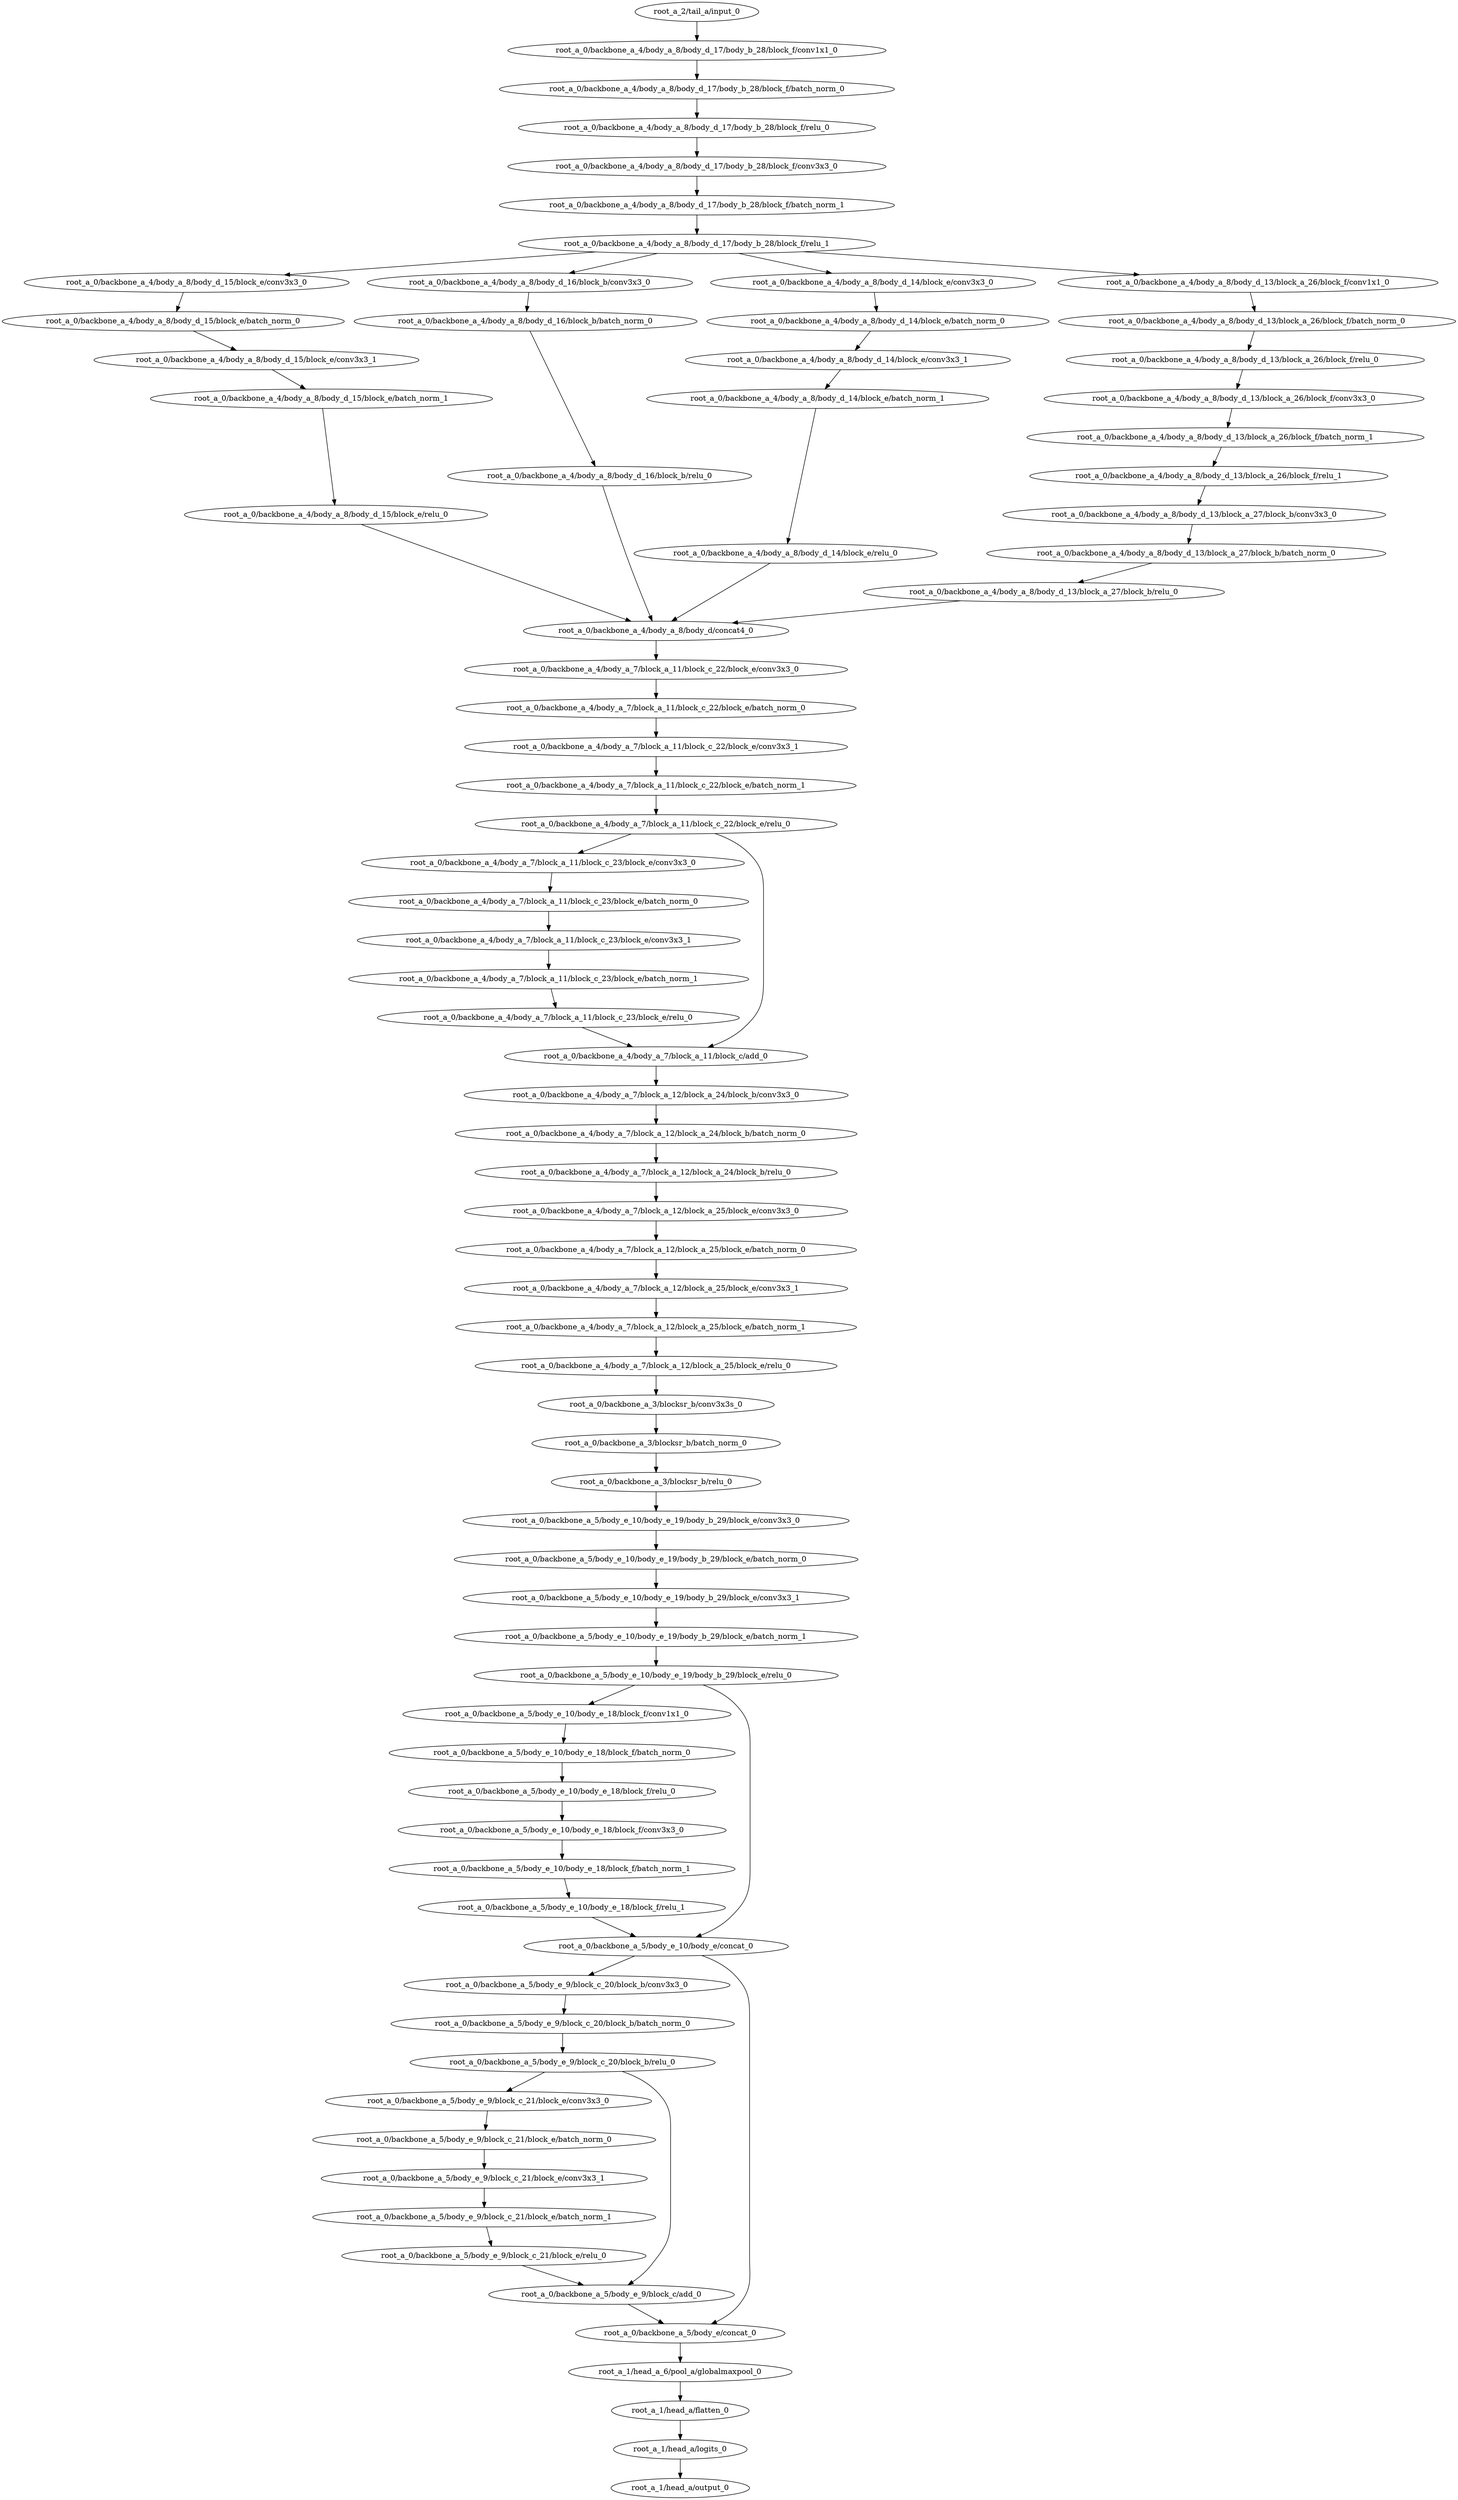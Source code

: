 digraph root_a {
	"root_a_2/tail_a/input_0"
	"root_a_0/backbone_a_4/body_a_8/body_d_17/body_b_28/block_f/conv1x1_0"
	"root_a_0/backbone_a_4/body_a_8/body_d_17/body_b_28/block_f/batch_norm_0"
	"root_a_0/backbone_a_4/body_a_8/body_d_17/body_b_28/block_f/relu_0"
	"root_a_0/backbone_a_4/body_a_8/body_d_17/body_b_28/block_f/conv3x3_0"
	"root_a_0/backbone_a_4/body_a_8/body_d_17/body_b_28/block_f/batch_norm_1"
	"root_a_0/backbone_a_4/body_a_8/body_d_17/body_b_28/block_f/relu_1"
	"root_a_0/backbone_a_4/body_a_8/body_d_15/block_e/conv3x3_0"
	"root_a_0/backbone_a_4/body_a_8/body_d_15/block_e/batch_norm_0"
	"root_a_0/backbone_a_4/body_a_8/body_d_15/block_e/conv3x3_1"
	"root_a_0/backbone_a_4/body_a_8/body_d_15/block_e/batch_norm_1"
	"root_a_0/backbone_a_4/body_a_8/body_d_15/block_e/relu_0"
	"root_a_0/backbone_a_4/body_a_8/body_d_16/block_b/conv3x3_0"
	"root_a_0/backbone_a_4/body_a_8/body_d_16/block_b/batch_norm_0"
	"root_a_0/backbone_a_4/body_a_8/body_d_16/block_b/relu_0"
	"root_a_0/backbone_a_4/body_a_8/body_d_14/block_e/conv3x3_0"
	"root_a_0/backbone_a_4/body_a_8/body_d_14/block_e/batch_norm_0"
	"root_a_0/backbone_a_4/body_a_8/body_d_14/block_e/conv3x3_1"
	"root_a_0/backbone_a_4/body_a_8/body_d_14/block_e/batch_norm_1"
	"root_a_0/backbone_a_4/body_a_8/body_d_14/block_e/relu_0"
	"root_a_0/backbone_a_4/body_a_8/body_d_13/block_a_26/block_f/conv1x1_0"
	"root_a_0/backbone_a_4/body_a_8/body_d_13/block_a_26/block_f/batch_norm_0"
	"root_a_0/backbone_a_4/body_a_8/body_d_13/block_a_26/block_f/relu_0"
	"root_a_0/backbone_a_4/body_a_8/body_d_13/block_a_26/block_f/conv3x3_0"
	"root_a_0/backbone_a_4/body_a_8/body_d_13/block_a_26/block_f/batch_norm_1"
	"root_a_0/backbone_a_4/body_a_8/body_d_13/block_a_26/block_f/relu_1"
	"root_a_0/backbone_a_4/body_a_8/body_d_13/block_a_27/block_b/conv3x3_0"
	"root_a_0/backbone_a_4/body_a_8/body_d_13/block_a_27/block_b/batch_norm_0"
	"root_a_0/backbone_a_4/body_a_8/body_d_13/block_a_27/block_b/relu_0"
	"root_a_0/backbone_a_4/body_a_8/body_d/concat4_0"
	"root_a_0/backbone_a_4/body_a_7/block_a_11/block_c_22/block_e/conv3x3_0"
	"root_a_0/backbone_a_4/body_a_7/block_a_11/block_c_22/block_e/batch_norm_0"
	"root_a_0/backbone_a_4/body_a_7/block_a_11/block_c_22/block_e/conv3x3_1"
	"root_a_0/backbone_a_4/body_a_7/block_a_11/block_c_22/block_e/batch_norm_1"
	"root_a_0/backbone_a_4/body_a_7/block_a_11/block_c_22/block_e/relu_0"
	"root_a_0/backbone_a_4/body_a_7/block_a_11/block_c_23/block_e/conv3x3_0"
	"root_a_0/backbone_a_4/body_a_7/block_a_11/block_c_23/block_e/batch_norm_0"
	"root_a_0/backbone_a_4/body_a_7/block_a_11/block_c_23/block_e/conv3x3_1"
	"root_a_0/backbone_a_4/body_a_7/block_a_11/block_c_23/block_e/batch_norm_1"
	"root_a_0/backbone_a_4/body_a_7/block_a_11/block_c_23/block_e/relu_0"
	"root_a_0/backbone_a_4/body_a_7/block_a_11/block_c/add_0"
	"root_a_0/backbone_a_4/body_a_7/block_a_12/block_a_24/block_b/conv3x3_0"
	"root_a_0/backbone_a_4/body_a_7/block_a_12/block_a_24/block_b/batch_norm_0"
	"root_a_0/backbone_a_4/body_a_7/block_a_12/block_a_24/block_b/relu_0"
	"root_a_0/backbone_a_4/body_a_7/block_a_12/block_a_25/block_e/conv3x3_0"
	"root_a_0/backbone_a_4/body_a_7/block_a_12/block_a_25/block_e/batch_norm_0"
	"root_a_0/backbone_a_4/body_a_7/block_a_12/block_a_25/block_e/conv3x3_1"
	"root_a_0/backbone_a_4/body_a_7/block_a_12/block_a_25/block_e/batch_norm_1"
	"root_a_0/backbone_a_4/body_a_7/block_a_12/block_a_25/block_e/relu_0"
	"root_a_0/backbone_a_3/blocksr_b/conv3x3s_0"
	"root_a_0/backbone_a_3/blocksr_b/batch_norm_0"
	"root_a_0/backbone_a_3/blocksr_b/relu_0"
	"root_a_0/backbone_a_5/body_e_10/body_e_19/body_b_29/block_e/conv3x3_0"
	"root_a_0/backbone_a_5/body_e_10/body_e_19/body_b_29/block_e/batch_norm_0"
	"root_a_0/backbone_a_5/body_e_10/body_e_19/body_b_29/block_e/conv3x3_1"
	"root_a_0/backbone_a_5/body_e_10/body_e_19/body_b_29/block_e/batch_norm_1"
	"root_a_0/backbone_a_5/body_e_10/body_e_19/body_b_29/block_e/relu_0"
	"root_a_0/backbone_a_5/body_e_10/body_e_18/block_f/conv1x1_0"
	"root_a_0/backbone_a_5/body_e_10/body_e_18/block_f/batch_norm_0"
	"root_a_0/backbone_a_5/body_e_10/body_e_18/block_f/relu_0"
	"root_a_0/backbone_a_5/body_e_10/body_e_18/block_f/conv3x3_0"
	"root_a_0/backbone_a_5/body_e_10/body_e_18/block_f/batch_norm_1"
	"root_a_0/backbone_a_5/body_e_10/body_e_18/block_f/relu_1"
	"root_a_0/backbone_a_5/body_e_10/body_e/concat_0"
	"root_a_0/backbone_a_5/body_e_9/block_c_20/block_b/conv3x3_0"
	"root_a_0/backbone_a_5/body_e_9/block_c_20/block_b/batch_norm_0"
	"root_a_0/backbone_a_5/body_e_9/block_c_20/block_b/relu_0"
	"root_a_0/backbone_a_5/body_e_9/block_c_21/block_e/conv3x3_0"
	"root_a_0/backbone_a_5/body_e_9/block_c_21/block_e/batch_norm_0"
	"root_a_0/backbone_a_5/body_e_9/block_c_21/block_e/conv3x3_1"
	"root_a_0/backbone_a_5/body_e_9/block_c_21/block_e/batch_norm_1"
	"root_a_0/backbone_a_5/body_e_9/block_c_21/block_e/relu_0"
	"root_a_0/backbone_a_5/body_e_9/block_c/add_0"
	"root_a_0/backbone_a_5/body_e/concat_0"
	"root_a_1/head_a_6/pool_a/globalmaxpool_0"
	"root_a_1/head_a/flatten_0"
	"root_a_1/head_a/logits_0"
	"root_a_1/head_a/output_0"

	"root_a_2/tail_a/input_0" -> "root_a_0/backbone_a_4/body_a_8/body_d_17/body_b_28/block_f/conv1x1_0"
	"root_a_0/backbone_a_4/body_a_8/body_d_17/body_b_28/block_f/conv1x1_0" -> "root_a_0/backbone_a_4/body_a_8/body_d_17/body_b_28/block_f/batch_norm_0"
	"root_a_0/backbone_a_4/body_a_8/body_d_17/body_b_28/block_f/batch_norm_0" -> "root_a_0/backbone_a_4/body_a_8/body_d_17/body_b_28/block_f/relu_0"
	"root_a_0/backbone_a_4/body_a_8/body_d_17/body_b_28/block_f/relu_0" -> "root_a_0/backbone_a_4/body_a_8/body_d_17/body_b_28/block_f/conv3x3_0"
	"root_a_0/backbone_a_4/body_a_8/body_d_17/body_b_28/block_f/conv3x3_0" -> "root_a_0/backbone_a_4/body_a_8/body_d_17/body_b_28/block_f/batch_norm_1"
	"root_a_0/backbone_a_4/body_a_8/body_d_17/body_b_28/block_f/batch_norm_1" -> "root_a_0/backbone_a_4/body_a_8/body_d_17/body_b_28/block_f/relu_1"
	"root_a_0/backbone_a_4/body_a_8/body_d_17/body_b_28/block_f/relu_1" -> "root_a_0/backbone_a_4/body_a_8/body_d_15/block_e/conv3x3_0"
	"root_a_0/backbone_a_4/body_a_8/body_d_15/block_e/conv3x3_0" -> "root_a_0/backbone_a_4/body_a_8/body_d_15/block_e/batch_norm_0"
	"root_a_0/backbone_a_4/body_a_8/body_d_15/block_e/batch_norm_0" -> "root_a_0/backbone_a_4/body_a_8/body_d_15/block_e/conv3x3_1"
	"root_a_0/backbone_a_4/body_a_8/body_d_15/block_e/conv3x3_1" -> "root_a_0/backbone_a_4/body_a_8/body_d_15/block_e/batch_norm_1"
	"root_a_0/backbone_a_4/body_a_8/body_d_15/block_e/batch_norm_1" -> "root_a_0/backbone_a_4/body_a_8/body_d_15/block_e/relu_0"
	"root_a_0/backbone_a_4/body_a_8/body_d_17/body_b_28/block_f/relu_1" -> "root_a_0/backbone_a_4/body_a_8/body_d_16/block_b/conv3x3_0"
	"root_a_0/backbone_a_4/body_a_8/body_d_16/block_b/conv3x3_0" -> "root_a_0/backbone_a_4/body_a_8/body_d_16/block_b/batch_norm_0"
	"root_a_0/backbone_a_4/body_a_8/body_d_16/block_b/batch_norm_0" -> "root_a_0/backbone_a_4/body_a_8/body_d_16/block_b/relu_0"
	"root_a_0/backbone_a_4/body_a_8/body_d_17/body_b_28/block_f/relu_1" -> "root_a_0/backbone_a_4/body_a_8/body_d_14/block_e/conv3x3_0"
	"root_a_0/backbone_a_4/body_a_8/body_d_14/block_e/conv3x3_0" -> "root_a_0/backbone_a_4/body_a_8/body_d_14/block_e/batch_norm_0"
	"root_a_0/backbone_a_4/body_a_8/body_d_14/block_e/batch_norm_0" -> "root_a_0/backbone_a_4/body_a_8/body_d_14/block_e/conv3x3_1"
	"root_a_0/backbone_a_4/body_a_8/body_d_14/block_e/conv3x3_1" -> "root_a_0/backbone_a_4/body_a_8/body_d_14/block_e/batch_norm_1"
	"root_a_0/backbone_a_4/body_a_8/body_d_14/block_e/batch_norm_1" -> "root_a_0/backbone_a_4/body_a_8/body_d_14/block_e/relu_0"
	"root_a_0/backbone_a_4/body_a_8/body_d_17/body_b_28/block_f/relu_1" -> "root_a_0/backbone_a_4/body_a_8/body_d_13/block_a_26/block_f/conv1x1_0"
	"root_a_0/backbone_a_4/body_a_8/body_d_13/block_a_26/block_f/conv1x1_0" -> "root_a_0/backbone_a_4/body_a_8/body_d_13/block_a_26/block_f/batch_norm_0"
	"root_a_0/backbone_a_4/body_a_8/body_d_13/block_a_26/block_f/batch_norm_0" -> "root_a_0/backbone_a_4/body_a_8/body_d_13/block_a_26/block_f/relu_0"
	"root_a_0/backbone_a_4/body_a_8/body_d_13/block_a_26/block_f/relu_0" -> "root_a_0/backbone_a_4/body_a_8/body_d_13/block_a_26/block_f/conv3x3_0"
	"root_a_0/backbone_a_4/body_a_8/body_d_13/block_a_26/block_f/conv3x3_0" -> "root_a_0/backbone_a_4/body_a_8/body_d_13/block_a_26/block_f/batch_norm_1"
	"root_a_0/backbone_a_4/body_a_8/body_d_13/block_a_26/block_f/batch_norm_1" -> "root_a_0/backbone_a_4/body_a_8/body_d_13/block_a_26/block_f/relu_1"
	"root_a_0/backbone_a_4/body_a_8/body_d_13/block_a_26/block_f/relu_1" -> "root_a_0/backbone_a_4/body_a_8/body_d_13/block_a_27/block_b/conv3x3_0"
	"root_a_0/backbone_a_4/body_a_8/body_d_13/block_a_27/block_b/conv3x3_0" -> "root_a_0/backbone_a_4/body_a_8/body_d_13/block_a_27/block_b/batch_norm_0"
	"root_a_0/backbone_a_4/body_a_8/body_d_13/block_a_27/block_b/batch_norm_0" -> "root_a_0/backbone_a_4/body_a_8/body_d_13/block_a_27/block_b/relu_0"
	"root_a_0/backbone_a_4/body_a_8/body_d_15/block_e/relu_0" -> "root_a_0/backbone_a_4/body_a_8/body_d/concat4_0"
	"root_a_0/backbone_a_4/body_a_8/body_d_16/block_b/relu_0" -> "root_a_0/backbone_a_4/body_a_8/body_d/concat4_0"
	"root_a_0/backbone_a_4/body_a_8/body_d_14/block_e/relu_0" -> "root_a_0/backbone_a_4/body_a_8/body_d/concat4_0"
	"root_a_0/backbone_a_4/body_a_8/body_d_13/block_a_27/block_b/relu_0" -> "root_a_0/backbone_a_4/body_a_8/body_d/concat4_0"
	"root_a_0/backbone_a_4/body_a_8/body_d/concat4_0" -> "root_a_0/backbone_a_4/body_a_7/block_a_11/block_c_22/block_e/conv3x3_0"
	"root_a_0/backbone_a_4/body_a_7/block_a_11/block_c_22/block_e/conv3x3_0" -> "root_a_0/backbone_a_4/body_a_7/block_a_11/block_c_22/block_e/batch_norm_0"
	"root_a_0/backbone_a_4/body_a_7/block_a_11/block_c_22/block_e/batch_norm_0" -> "root_a_0/backbone_a_4/body_a_7/block_a_11/block_c_22/block_e/conv3x3_1"
	"root_a_0/backbone_a_4/body_a_7/block_a_11/block_c_22/block_e/conv3x3_1" -> "root_a_0/backbone_a_4/body_a_7/block_a_11/block_c_22/block_e/batch_norm_1"
	"root_a_0/backbone_a_4/body_a_7/block_a_11/block_c_22/block_e/batch_norm_1" -> "root_a_0/backbone_a_4/body_a_7/block_a_11/block_c_22/block_e/relu_0"
	"root_a_0/backbone_a_4/body_a_7/block_a_11/block_c_22/block_e/relu_0" -> "root_a_0/backbone_a_4/body_a_7/block_a_11/block_c_23/block_e/conv3x3_0"
	"root_a_0/backbone_a_4/body_a_7/block_a_11/block_c_23/block_e/conv3x3_0" -> "root_a_0/backbone_a_4/body_a_7/block_a_11/block_c_23/block_e/batch_norm_0"
	"root_a_0/backbone_a_4/body_a_7/block_a_11/block_c_23/block_e/batch_norm_0" -> "root_a_0/backbone_a_4/body_a_7/block_a_11/block_c_23/block_e/conv3x3_1"
	"root_a_0/backbone_a_4/body_a_7/block_a_11/block_c_23/block_e/conv3x3_1" -> "root_a_0/backbone_a_4/body_a_7/block_a_11/block_c_23/block_e/batch_norm_1"
	"root_a_0/backbone_a_4/body_a_7/block_a_11/block_c_23/block_e/batch_norm_1" -> "root_a_0/backbone_a_4/body_a_7/block_a_11/block_c_23/block_e/relu_0"
	"root_a_0/backbone_a_4/body_a_7/block_a_11/block_c_22/block_e/relu_0" -> "root_a_0/backbone_a_4/body_a_7/block_a_11/block_c/add_0"
	"root_a_0/backbone_a_4/body_a_7/block_a_11/block_c_23/block_e/relu_0" -> "root_a_0/backbone_a_4/body_a_7/block_a_11/block_c/add_0"
	"root_a_0/backbone_a_4/body_a_7/block_a_11/block_c/add_0" -> "root_a_0/backbone_a_4/body_a_7/block_a_12/block_a_24/block_b/conv3x3_0"
	"root_a_0/backbone_a_4/body_a_7/block_a_12/block_a_24/block_b/conv3x3_0" -> "root_a_0/backbone_a_4/body_a_7/block_a_12/block_a_24/block_b/batch_norm_0"
	"root_a_0/backbone_a_4/body_a_7/block_a_12/block_a_24/block_b/batch_norm_0" -> "root_a_0/backbone_a_4/body_a_7/block_a_12/block_a_24/block_b/relu_0"
	"root_a_0/backbone_a_4/body_a_7/block_a_12/block_a_24/block_b/relu_0" -> "root_a_0/backbone_a_4/body_a_7/block_a_12/block_a_25/block_e/conv3x3_0"
	"root_a_0/backbone_a_4/body_a_7/block_a_12/block_a_25/block_e/conv3x3_0" -> "root_a_0/backbone_a_4/body_a_7/block_a_12/block_a_25/block_e/batch_norm_0"
	"root_a_0/backbone_a_4/body_a_7/block_a_12/block_a_25/block_e/batch_norm_0" -> "root_a_0/backbone_a_4/body_a_7/block_a_12/block_a_25/block_e/conv3x3_1"
	"root_a_0/backbone_a_4/body_a_7/block_a_12/block_a_25/block_e/conv3x3_1" -> "root_a_0/backbone_a_4/body_a_7/block_a_12/block_a_25/block_e/batch_norm_1"
	"root_a_0/backbone_a_4/body_a_7/block_a_12/block_a_25/block_e/batch_norm_1" -> "root_a_0/backbone_a_4/body_a_7/block_a_12/block_a_25/block_e/relu_0"
	"root_a_0/backbone_a_4/body_a_7/block_a_12/block_a_25/block_e/relu_0" -> "root_a_0/backbone_a_3/blocksr_b/conv3x3s_0"
	"root_a_0/backbone_a_3/blocksr_b/conv3x3s_0" -> "root_a_0/backbone_a_3/blocksr_b/batch_norm_0"
	"root_a_0/backbone_a_3/blocksr_b/batch_norm_0" -> "root_a_0/backbone_a_3/blocksr_b/relu_0"
	"root_a_0/backbone_a_3/blocksr_b/relu_0" -> "root_a_0/backbone_a_5/body_e_10/body_e_19/body_b_29/block_e/conv3x3_0"
	"root_a_0/backbone_a_5/body_e_10/body_e_19/body_b_29/block_e/conv3x3_0" -> "root_a_0/backbone_a_5/body_e_10/body_e_19/body_b_29/block_e/batch_norm_0"
	"root_a_0/backbone_a_5/body_e_10/body_e_19/body_b_29/block_e/batch_norm_0" -> "root_a_0/backbone_a_5/body_e_10/body_e_19/body_b_29/block_e/conv3x3_1"
	"root_a_0/backbone_a_5/body_e_10/body_e_19/body_b_29/block_e/conv3x3_1" -> "root_a_0/backbone_a_5/body_e_10/body_e_19/body_b_29/block_e/batch_norm_1"
	"root_a_0/backbone_a_5/body_e_10/body_e_19/body_b_29/block_e/batch_norm_1" -> "root_a_0/backbone_a_5/body_e_10/body_e_19/body_b_29/block_e/relu_0"
	"root_a_0/backbone_a_5/body_e_10/body_e_19/body_b_29/block_e/relu_0" -> "root_a_0/backbone_a_5/body_e_10/body_e_18/block_f/conv1x1_0"
	"root_a_0/backbone_a_5/body_e_10/body_e_18/block_f/conv1x1_0" -> "root_a_0/backbone_a_5/body_e_10/body_e_18/block_f/batch_norm_0"
	"root_a_0/backbone_a_5/body_e_10/body_e_18/block_f/batch_norm_0" -> "root_a_0/backbone_a_5/body_e_10/body_e_18/block_f/relu_0"
	"root_a_0/backbone_a_5/body_e_10/body_e_18/block_f/relu_0" -> "root_a_0/backbone_a_5/body_e_10/body_e_18/block_f/conv3x3_0"
	"root_a_0/backbone_a_5/body_e_10/body_e_18/block_f/conv3x3_0" -> "root_a_0/backbone_a_5/body_e_10/body_e_18/block_f/batch_norm_1"
	"root_a_0/backbone_a_5/body_e_10/body_e_18/block_f/batch_norm_1" -> "root_a_0/backbone_a_5/body_e_10/body_e_18/block_f/relu_1"
	"root_a_0/backbone_a_5/body_e_10/body_e_18/block_f/relu_1" -> "root_a_0/backbone_a_5/body_e_10/body_e/concat_0"
	"root_a_0/backbone_a_5/body_e_10/body_e_19/body_b_29/block_e/relu_0" -> "root_a_0/backbone_a_5/body_e_10/body_e/concat_0"
	"root_a_0/backbone_a_5/body_e_10/body_e/concat_0" -> "root_a_0/backbone_a_5/body_e_9/block_c_20/block_b/conv3x3_0"
	"root_a_0/backbone_a_5/body_e_9/block_c_20/block_b/conv3x3_0" -> "root_a_0/backbone_a_5/body_e_9/block_c_20/block_b/batch_norm_0"
	"root_a_0/backbone_a_5/body_e_9/block_c_20/block_b/batch_norm_0" -> "root_a_0/backbone_a_5/body_e_9/block_c_20/block_b/relu_0"
	"root_a_0/backbone_a_5/body_e_9/block_c_20/block_b/relu_0" -> "root_a_0/backbone_a_5/body_e_9/block_c_21/block_e/conv3x3_0"
	"root_a_0/backbone_a_5/body_e_9/block_c_21/block_e/conv3x3_0" -> "root_a_0/backbone_a_5/body_e_9/block_c_21/block_e/batch_norm_0"
	"root_a_0/backbone_a_5/body_e_9/block_c_21/block_e/batch_norm_0" -> "root_a_0/backbone_a_5/body_e_9/block_c_21/block_e/conv3x3_1"
	"root_a_0/backbone_a_5/body_e_9/block_c_21/block_e/conv3x3_1" -> "root_a_0/backbone_a_5/body_e_9/block_c_21/block_e/batch_norm_1"
	"root_a_0/backbone_a_5/body_e_9/block_c_21/block_e/batch_norm_1" -> "root_a_0/backbone_a_5/body_e_9/block_c_21/block_e/relu_0"
	"root_a_0/backbone_a_5/body_e_9/block_c_21/block_e/relu_0" -> "root_a_0/backbone_a_5/body_e_9/block_c/add_0"
	"root_a_0/backbone_a_5/body_e_9/block_c_20/block_b/relu_0" -> "root_a_0/backbone_a_5/body_e_9/block_c/add_0"
	"root_a_0/backbone_a_5/body_e_10/body_e/concat_0" -> "root_a_0/backbone_a_5/body_e/concat_0"
	"root_a_0/backbone_a_5/body_e_9/block_c/add_0" -> "root_a_0/backbone_a_5/body_e/concat_0"
	"root_a_0/backbone_a_5/body_e/concat_0" -> "root_a_1/head_a_6/pool_a/globalmaxpool_0"
	"root_a_1/head_a_6/pool_a/globalmaxpool_0" -> "root_a_1/head_a/flatten_0"
	"root_a_1/head_a/flatten_0" -> "root_a_1/head_a/logits_0"
	"root_a_1/head_a/logits_0" -> "root_a_1/head_a/output_0"

}